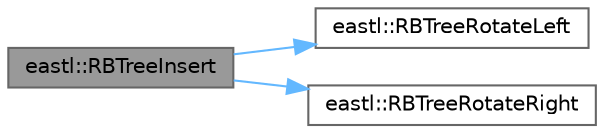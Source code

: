 digraph "eastl::RBTreeInsert"
{
 // LATEX_PDF_SIZE
  bgcolor="transparent";
  edge [fontname=Helvetica,fontsize=10,labelfontname=Helvetica,labelfontsize=10];
  node [fontname=Helvetica,fontsize=10,shape=box,height=0.2,width=0.4];
  rankdir="LR";
  Node1 [id="Node000001",label="eastl::RBTreeInsert",height=0.2,width=0.4,color="gray40", fillcolor="grey60", style="filled", fontcolor="black",tooltip=" "];
  Node1 -> Node2 [id="edge1_Node000001_Node000002",color="steelblue1",style="solid",tooltip=" "];
  Node2 [id="Node000002",label="eastl::RBTreeRotateLeft",height=0.2,width=0.4,color="grey40", fillcolor="white", style="filled",URL="$namespaceeastl.html#a769ac0c6e9bcc93e713f5e82bc46f54c",tooltip=" "];
  Node1 -> Node3 [id="edge2_Node000001_Node000003",color="steelblue1",style="solid",tooltip=" "];
  Node3 [id="Node000003",label="eastl::RBTreeRotateRight",height=0.2,width=0.4,color="grey40", fillcolor="white", style="filled",URL="$namespaceeastl.html#a854eea06085ba4b0afe1ef190cbea75c",tooltip=" "];
}
